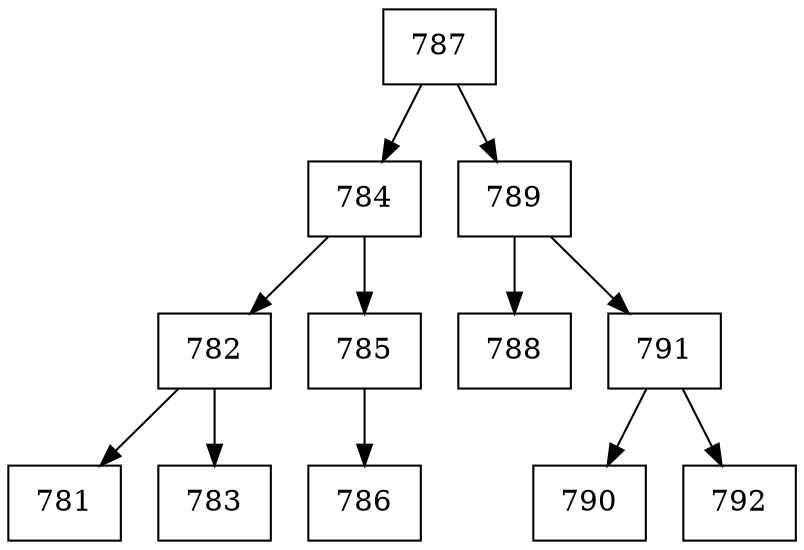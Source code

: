 digraph grafico{
rankdir=UD 
node[shape=box] 
concentrate=true 
nodo787[ shape=record, label ="787"];
nodo784[ shape=record, label ="784"];
nodo782[ shape=record, label ="782"];
nodo781[ shape=record, label ="781"];
nodo782->nodo781
nodo783[ shape=record, label ="783"];
nodo782->nodo783
nodo784->nodo782
nodo785[ shape=record, label ="785"];
nodo786[ shape=record, label ="786"];
nodo785->nodo786
nodo784->nodo785
nodo787->nodo784
nodo789[ shape=record, label ="789"];
nodo788[ shape=record, label ="788"];
nodo789->nodo788
nodo791[ shape=record, label ="791"];
nodo790[ shape=record, label ="790"];
nodo791->nodo790
nodo792[ shape=record, label ="792"];
nodo791->nodo792
nodo789->nodo791
nodo787->nodo789
}